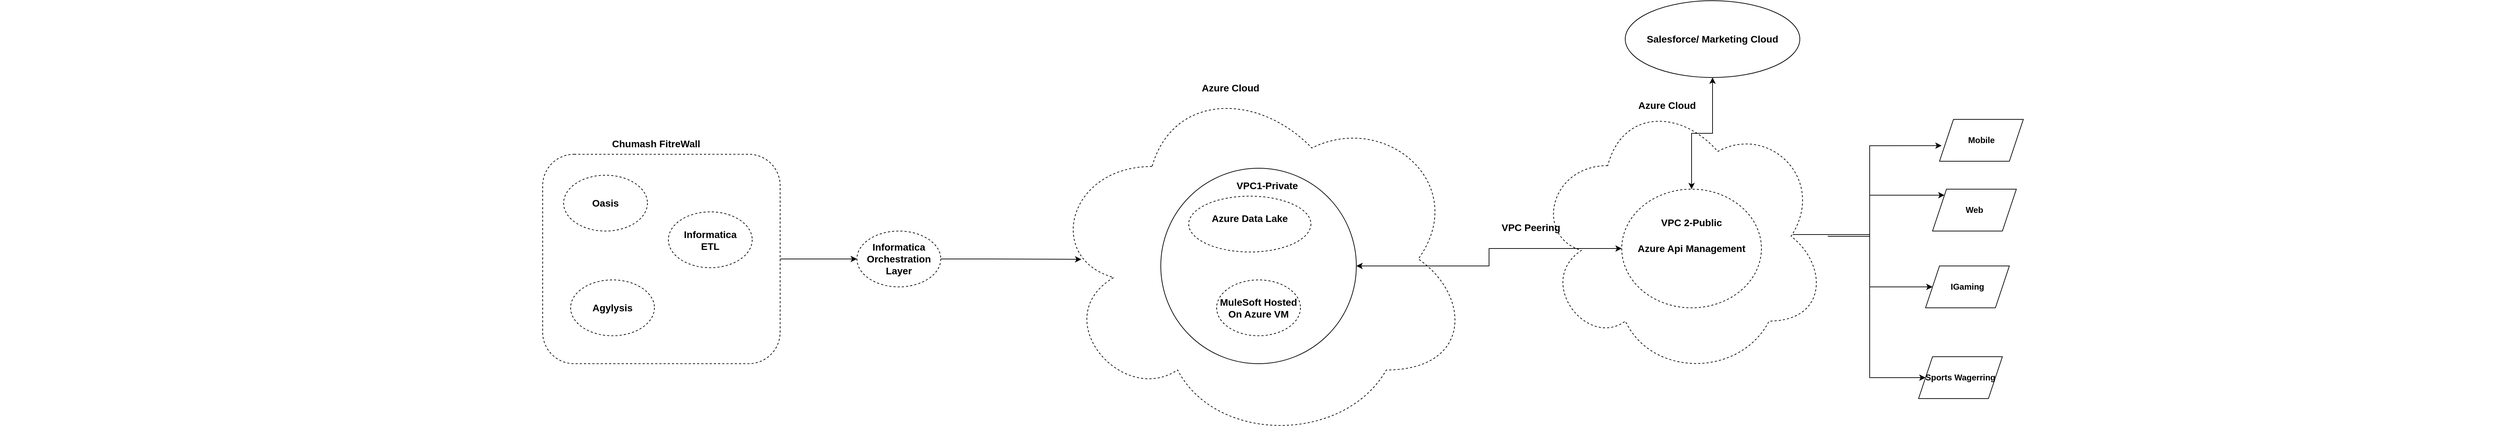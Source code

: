 <mxfile version="15.8.3" type="github">
  <diagram id="I5GiC5FiP5_Kprm85dLS" name="Page-1">
    <mxGraphModel dx="3431" dy="702" grid="1" gridSize="10" guides="1" tooltips="1" connect="1" arrows="1" fold="1" page="1" pageScale="1" pageWidth="850" pageHeight="1100" math="0" shadow="0">
      <root>
        <mxCell id="0" />
        <mxCell id="1" parent="0" />
        <mxCell id="GaL8xdsw1ArHETgWBBlm-35" style="edgeStyle=orthogonalEdgeStyle;rounded=0;orthogonalLoop=1;jettySize=auto;html=1;entryX=0;entryY=0;entryDx=0;entryDy=0;fontStyle=1" edge="1" parent="1" source="GaL8xdsw1ArHETgWBBlm-29" target="GaL8xdsw1ArHETgWBBlm-22">
          <mxGeometry relative="1" as="geometry">
            <Array as="points">
              <mxPoint x="1610" y="348" />
              <mxPoint x="1610" y="289" />
            </Array>
          </mxGeometry>
        </mxCell>
        <mxCell id="GaL8xdsw1ArHETgWBBlm-29" value="" style="ellipse;shape=cloud;whiteSpace=wrap;html=1;dashed=1;fontStyle=1" vertex="1" parent="1">
          <mxGeometry x="1130" y="145" width="420" height="405" as="geometry" />
        </mxCell>
        <mxCell id="GaL8xdsw1ArHETgWBBlm-25" style="edgeStyle=orthogonalEdgeStyle;rounded=0;orthogonalLoop=1;jettySize=auto;html=1;entryX=0.025;entryY=0.628;entryDx=0;entryDy=0;entryPerimeter=0;fontStyle=1" edge="1" parent="1" target="GaL8xdsw1ArHETgWBBlm-21">
          <mxGeometry relative="1" as="geometry">
            <mxPoint x="1500" y="345" as="sourcePoint" />
            <Array as="points">
              <mxPoint x="1610" y="345" />
              <mxPoint x="1610" y="218" />
            </Array>
          </mxGeometry>
        </mxCell>
        <mxCell id="GaL8xdsw1ArHETgWBBlm-26" style="edgeStyle=orthogonalEdgeStyle;rounded=0;orthogonalLoop=1;jettySize=auto;html=1;entryX=0;entryY=0.5;entryDx=0;entryDy=0;fontStyle=1" edge="1" parent="1" target="GaL8xdsw1ArHETgWBBlm-24">
          <mxGeometry relative="1" as="geometry">
            <mxPoint x="1500" y="345" as="sourcePoint" />
            <Array as="points">
              <mxPoint x="1610" y="345" />
              <mxPoint x="1610" y="550" />
            </Array>
          </mxGeometry>
        </mxCell>
        <mxCell id="GaL8xdsw1ArHETgWBBlm-27" style="edgeStyle=orthogonalEdgeStyle;rounded=0;orthogonalLoop=1;jettySize=auto;html=1;fontStyle=1" edge="1" parent="1" target="GaL8xdsw1ArHETgWBBlm-23">
          <mxGeometry relative="1" as="geometry">
            <mxPoint x="1500" y="345" as="sourcePoint" />
            <Array as="points">
              <mxPoint x="1610" y="345" />
              <mxPoint x="1610" y="420" />
            </Array>
          </mxGeometry>
        </mxCell>
        <mxCell id="GaL8xdsw1ArHETgWBBlm-9" value="" style="ellipse;shape=cloud;whiteSpace=wrap;html=1;dashed=1;fontStyle=1" vertex="1" parent="1">
          <mxGeometry x="430" y="115" width="610" height="530" as="geometry" />
        </mxCell>
        <mxCell id="GaL8xdsw1ArHETgWBBlm-8" style="edgeStyle=orthogonalEdgeStyle;rounded=0;orthogonalLoop=1;jettySize=auto;html=1;fontStyle=1" edge="1" parent="1" source="GaL8xdsw1ArHETgWBBlm-1" target="GaL8xdsw1ArHETgWBBlm-6">
          <mxGeometry relative="1" as="geometry" />
        </mxCell>
        <mxCell id="GaL8xdsw1ArHETgWBBlm-1" value="" style="rounded=1;whiteSpace=wrap;html=1;dashed=1;fontStyle=1" vertex="1" parent="1">
          <mxGeometry x="-290" y="230" width="340" height="300" as="geometry" />
        </mxCell>
        <mxCell id="GaL8xdsw1ArHETgWBBlm-2" value="&lt;font style=&quot;font-size: 14px&quot;&gt;Oasis&lt;/font&gt;" style="ellipse;whiteSpace=wrap;html=1;dashed=1;fontStyle=1" vertex="1" parent="1">
          <mxGeometry x="-260" y="260" width="120" height="80" as="geometry" />
        </mxCell>
        <mxCell id="GaL8xdsw1ArHETgWBBlm-3" value="&lt;font style=&quot;font-size: 14px&quot;&gt;Agylysis&lt;/font&gt;" style="ellipse;whiteSpace=wrap;html=1;dashed=1;fontStyle=1" vertex="1" parent="1">
          <mxGeometry x="-250" y="410" width="120" height="80" as="geometry" />
        </mxCell>
        <mxCell id="GaL8xdsw1ArHETgWBBlm-4" value="&lt;font style=&quot;font-size: 14px&quot;&gt;Informatica&lt;br&gt;ETL&lt;/font&gt;" style="ellipse;whiteSpace=wrap;html=1;dashed=1;fontStyle=1" vertex="1" parent="1">
          <mxGeometry x="-110" y="312.5" width="120" height="80" as="geometry" />
        </mxCell>
        <mxCell id="GaL8xdsw1ArHETgWBBlm-5" value="&lt;font style=&quot;font-size: 14px&quot;&gt;Chumash FitreWall&lt;/font&gt;" style="text;html=1;strokeColor=none;fillColor=none;align=center;verticalAlign=middle;whiteSpace=wrap;rounded=0;dashed=1;fontStyle=1" vertex="1" parent="1">
          <mxGeometry x="-200" y="200" width="145" height="30" as="geometry" />
        </mxCell>
        <mxCell id="GaL8xdsw1ArHETgWBBlm-15" style="edgeStyle=orthogonalEdgeStyle;rounded=0;orthogonalLoop=1;jettySize=auto;html=1;entryX=0.084;entryY=0.501;entryDx=0;entryDy=0;entryPerimeter=0;fontStyle=1" edge="1" parent="1" source="GaL8xdsw1ArHETgWBBlm-6" target="GaL8xdsw1ArHETgWBBlm-9">
          <mxGeometry relative="1" as="geometry" />
        </mxCell>
        <mxCell id="GaL8xdsw1ArHETgWBBlm-6" value="&lt;font style=&quot;font-size: 14px&quot;&gt;Informatica Orchestration Layer&lt;/font&gt;" style="ellipse;whiteSpace=wrap;html=1;dashed=1;fontStyle=1" vertex="1" parent="1">
          <mxGeometry x="160" y="340" width="120" height="80" as="geometry" />
        </mxCell>
        <mxCell id="GaL8xdsw1ArHETgWBBlm-10" value="&lt;span&gt;&lt;font style=&quot;font-size: 14px&quot;&gt;Azure Cloud&lt;/font&gt;&lt;/span&gt;" style="text;html=1;strokeColor=none;fillColor=none;align=center;verticalAlign=middle;whiteSpace=wrap;rounded=0;dashed=1;fontStyle=1" vertex="1" parent="1">
          <mxGeometry x="635" y="120" width="120" height="30" as="geometry" />
        </mxCell>
        <mxCell id="GaL8xdsw1ArHETgWBBlm-33" style="edgeStyle=orthogonalEdgeStyle;rounded=0;orthogonalLoop=1;jettySize=auto;html=1;startArrow=classic;startFill=1;fontStyle=1" edge="1" parent="1" source="GaL8xdsw1ArHETgWBBlm-18" target="GaL8xdsw1ArHETgWBBlm-14">
          <mxGeometry relative="1" as="geometry" />
        </mxCell>
        <mxCell id="GaL8xdsw1ArHETgWBBlm-18" value="" style="ellipse;whiteSpace=wrap;html=1;fontStyle=1" vertex="1" parent="1">
          <mxGeometry x="595" y="250" width="280" height="280" as="geometry" />
        </mxCell>
        <mxCell id="GaL8xdsw1ArHETgWBBlm-14" value="&lt;font style=&quot;font-size: 14px&quot;&gt;Azure Api Management&lt;/font&gt;" style="ellipse;whiteSpace=wrap;html=1;dashed=1;fontStyle=1" vertex="1" parent="1">
          <mxGeometry x="1255" y="280" width="200" height="170" as="geometry" />
        </mxCell>
        <mxCell id="GaL8xdsw1ArHETgWBBlm-16" value="&lt;font style=&quot;font-size: 14px&quot;&gt;MuleSoft Hosted On Azure VM&lt;/font&gt;" style="ellipse;whiteSpace=wrap;html=1;dashed=1;fontStyle=1" vertex="1" parent="1">
          <mxGeometry x="675" y="410" width="120" height="80" as="geometry" />
        </mxCell>
        <mxCell id="GaL8xdsw1ArHETgWBBlm-13" value="&lt;font style=&quot;font-size: 14px&quot;&gt;Azure Data Lake&lt;br&gt;&amp;nbsp;&lt;span style=&quot;color: rgba(0 , 0 , 0 , 0) ; font-family: monospace&quot;&gt;mxGraphModel%3E%3Croot%3E%3CmxCell%20id%3D%220%22%2F%3E%3CmxCell%20id%3D%221%22%20parent%3D%220%22%2F%3E%3CmxCell%20id%3D%222%22%20value%3D%22Oasis%22%20style%3D%22ellipse%3BwhiteSpace%3Dwrap%3Bhtml%3D1%3Bdashed%3D1%3B%22%20vertex%3D%221%22%20parent%3D%221%22%3E%3CmxGeometry%20x%3D%22150%22%20y%3D%22180%22%20width%3D%22120%22%20height%3D%2280%22%20as%3D%22geometry%22%2F%3E%3C%2FmxCell%3E%3C%2Froot%3E%3C%2FmxGraphModel%3E&lt;/span&gt;&lt;/font&gt;" style="ellipse;whiteSpace=wrap;html=1;dashed=1;fontStyle=1" vertex="1" parent="1">
          <mxGeometry x="635" y="290" width="175" height="80" as="geometry" />
        </mxCell>
        <mxCell id="GaL8xdsw1ArHETgWBBlm-19" value="&lt;font style=&quot;font-size: 14px&quot;&gt;VPC1-Private&lt;/font&gt;" style="text;html=1;strokeColor=none;fillColor=none;align=center;verticalAlign=middle;whiteSpace=wrap;rounded=0;fontStyle=1" vertex="1" parent="1">
          <mxGeometry x="695" y="260" width="105" height="30" as="geometry" />
        </mxCell>
        <mxCell id="GaL8xdsw1ArHETgWBBlm-20" value="&lt;font style=&quot;font-size: 14px&quot;&gt;VPC 2-Public&lt;/font&gt;" style="text;html=1;strokeColor=none;fillColor=none;align=center;verticalAlign=middle;whiteSpace=wrap;rounded=0;fontStyle=1" vertex="1" parent="1">
          <mxGeometry x="1310" y="312.5" width="90" height="30" as="geometry" />
        </mxCell>
        <mxCell id="GaL8xdsw1ArHETgWBBlm-21" value="Mobile&lt;span style=&quot;color: rgba(0 , 0 , 0 , 0) ; font-family: monospace ; font-size: 0px&quot;&gt;%3CmxGraphModel%3E%3Croot%3E%3CmxCell%20id%3D%220%22%2F%3E%3CmxCell%20id%3D%221%22%20parent%3D%220%22%2F%3E%3CmxCell%20id%3D%222%22%20value%3D%22Azure%20Data%20Lake%26lt%3Bspan%20style%3D%26quot%3Bcolor%3A%20rgba(0%20%2C%200%20%2C%200%20%2C%200)%20%3B%20font-family%3A%20monospace%20%3B%20font-size%3A%200px%26quot%3B%26gt%3B%253CmxGraphModel%253E%253Croot%253E%253CmxCell%2520id%253D%25220%2522%252F%253E%253CmxCell%2520id%253D%25221%2522%2520parent%253D%25220%2522%252F%253E%253CmxCell%2520id%253D%25222%2522%2520value%253D%2522Oasis%2522%2520style%253D%2522ellipse%253BwhiteSpace%253Dwrap%253Bhtml%253D1%253Bdashed%253D1%253B%2522%2520vertex%253D%25221%2522%2520parent%253D%25221%2522%253E%253CmxGeometry%2520x%253D%2522150%2522%2520y%253D%2522180%2522%2520width%253D%2522120%2522%2520height%253D%252280%2522%2520as%253D%2522geometry%2522%252F%253E%253C%252FmxCell%253E%253C%252Froot%253E%253C%252FmxGraphModel%253E%26lt%3B%2Fspan%26gt%3B%22%20style%3D%22ellipse%3BwhiteSpace%3Dwrap%3Bhtml%3D1%3Bdashed%3D1%3B%22%20vertex%3D%221%22%20parent%3D%221%22%3E%3CmxGeometry%20x%3D%22610%22%20y%3D%22310%22%20width%3D%22120%22%20height%3D%2280%22%20as%3D%22geometry%22%2F%3E%3C%2FmxCell%3E%3C%2Froot%3E%3C%2FmxGraphModel%3E&lt;/span&gt;" style="shape=parallelogram;perimeter=parallelogramPerimeter;whiteSpace=wrap;html=1;fixedSize=1;fontStyle=1" vertex="1" parent="1">
          <mxGeometry x="1710" y="180" width="120" height="60" as="geometry" />
        </mxCell>
        <mxCell id="GaL8xdsw1ArHETgWBBlm-22" value="Web" style="shape=parallelogram;perimeter=parallelogramPerimeter;whiteSpace=wrap;html=1;fixedSize=1;fontStyle=1" vertex="1" parent="1">
          <mxGeometry x="1700" y="280" width="120" height="60" as="geometry" />
        </mxCell>
        <mxCell id="GaL8xdsw1ArHETgWBBlm-23" value="IGaming" style="shape=parallelogram;perimeter=parallelogramPerimeter;whiteSpace=wrap;html=1;fixedSize=1;fontStyle=1" vertex="1" parent="1">
          <mxGeometry x="1690" y="390" width="120" height="60" as="geometry" />
        </mxCell>
        <mxCell id="GaL8xdsw1ArHETgWBBlm-24" value="Sports Wagerring" style="shape=parallelogram;perimeter=parallelogramPerimeter;whiteSpace=wrap;html=1;fixedSize=1;fontStyle=1" vertex="1" parent="1">
          <mxGeometry x="1680" y="520" width="120" height="60" as="geometry" />
        </mxCell>
        <mxCell id="GaL8xdsw1ArHETgWBBlm-30" value="&lt;font style=&quot;font-size: 14px&quot;&gt;Azure Cloud&lt;/font&gt;" style="text;html=1;strokeColor=none;fillColor=none;align=center;verticalAlign=middle;whiteSpace=wrap;rounded=0;dashed=1;fontStyle=1" vertex="1" parent="1">
          <mxGeometry x="1260" y="145" width="120" height="30" as="geometry" />
        </mxCell>
        <mxCell id="GaL8xdsw1ArHETgWBBlm-34" value="&lt;font style=&quot;font-size: 14px&quot;&gt;VPC Peering&lt;/font&gt;" style="text;html=1;strokeColor=none;fillColor=none;align=center;verticalAlign=middle;whiteSpace=wrap;rounded=0;fontStyle=1" vertex="1" parent="1">
          <mxGeometry x="1060" y="320" width="130" height="30" as="geometry" />
        </mxCell>
        <mxCell id="GaL8xdsw1ArHETgWBBlm-37" style="edgeStyle=orthogonalEdgeStyle;rounded=0;orthogonalLoop=1;jettySize=auto;html=1;startArrow=classic;startFill=1;fontStyle=1" edge="1" parent="1" source="GaL8xdsw1ArHETgWBBlm-36" target="GaL8xdsw1ArHETgWBBlm-14">
          <mxGeometry relative="1" as="geometry" />
        </mxCell>
        <mxCell id="GaL8xdsw1ArHETgWBBlm-36" value="&lt;span&gt;&lt;font style=&quot;font-size: 14px&quot;&gt;Salesforce/ Marketing Cloud&lt;/font&gt;&lt;/span&gt;" style="ellipse;whiteSpace=wrap;html=1;fontStyle=1" vertex="1" parent="1">
          <mxGeometry x="1260" y="10" width="250" height="110" as="geometry" />
        </mxCell>
      </root>
    </mxGraphModel>
  </diagram>
</mxfile>
